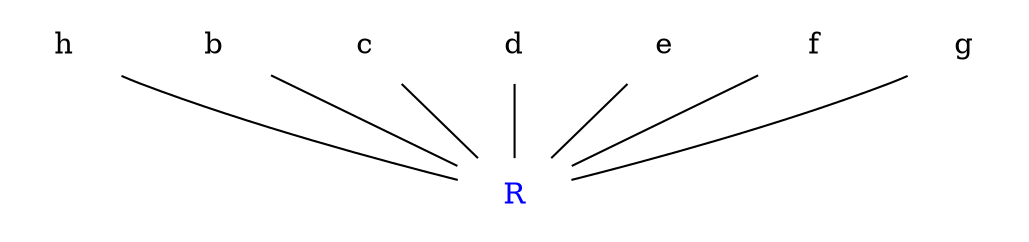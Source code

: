 graph graphname {
    node [shape=plaintext];
    1 [label="h"];
    2 [label="b"];
    3 [label="c"];
    4 [label="d"];
    5 [label="e"];
    6 [label="f"];
    7 [label="g"];
    8 [label="R",fontcolor="blue"];
    1 -- 8;
    2 -- 8;
    3 -- 8;
    4 -- 8;
    5 -- 8;
    6 -- 8;
    7 -- 8;
}
